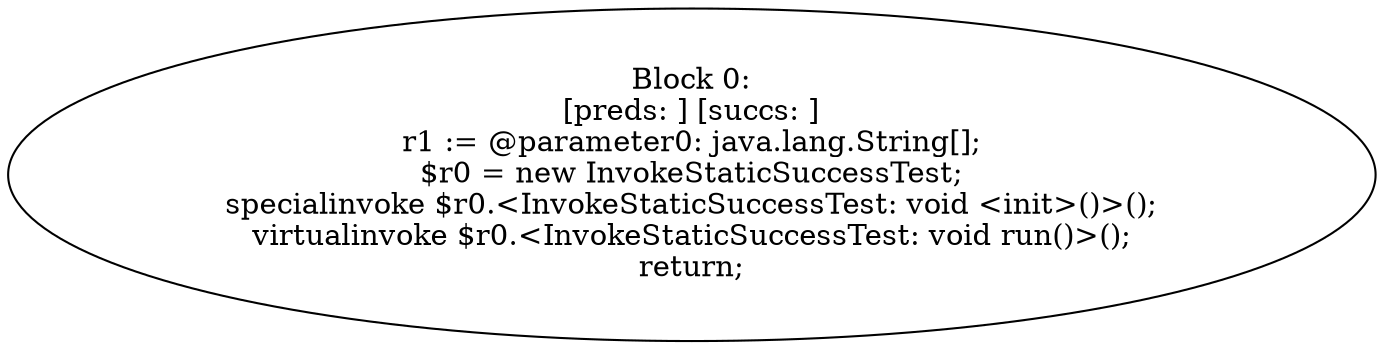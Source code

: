 digraph "unitGraph" {
    "Block 0:
[preds: ] [succs: ]
r1 := @parameter0: java.lang.String[];
$r0 = new InvokeStaticSuccessTest;
specialinvoke $r0.<InvokeStaticSuccessTest: void <init>()>();
virtualinvoke $r0.<InvokeStaticSuccessTest: void run()>();
return;
"
}
